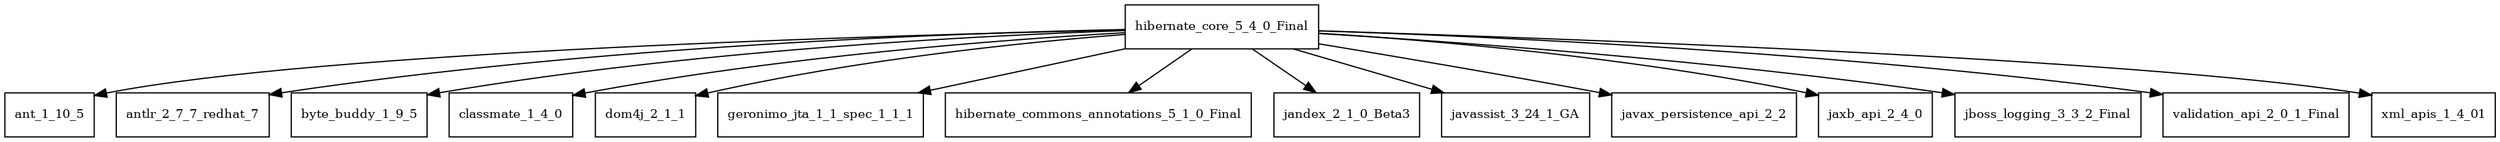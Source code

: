 digraph hibernate_core_5_4_0_Final_dependencies {
  node [shape = box, fontsize=10.0];
  hibernate_core_5_4_0_Final -> ant_1_10_5;
  hibernate_core_5_4_0_Final -> antlr_2_7_7_redhat_7;
  hibernate_core_5_4_0_Final -> byte_buddy_1_9_5;
  hibernate_core_5_4_0_Final -> classmate_1_4_0;
  hibernate_core_5_4_0_Final -> dom4j_2_1_1;
  hibernate_core_5_4_0_Final -> geronimo_jta_1_1_spec_1_1_1;
  hibernate_core_5_4_0_Final -> hibernate_commons_annotations_5_1_0_Final;
  hibernate_core_5_4_0_Final -> jandex_2_1_0_Beta3;
  hibernate_core_5_4_0_Final -> javassist_3_24_1_GA;
  hibernate_core_5_4_0_Final -> javax_persistence_api_2_2;
  hibernate_core_5_4_0_Final -> jaxb_api_2_4_0;
  hibernate_core_5_4_0_Final -> jboss_logging_3_3_2_Final;
  hibernate_core_5_4_0_Final -> validation_api_2_0_1_Final;
  hibernate_core_5_4_0_Final -> xml_apis_1_4_01;
}

